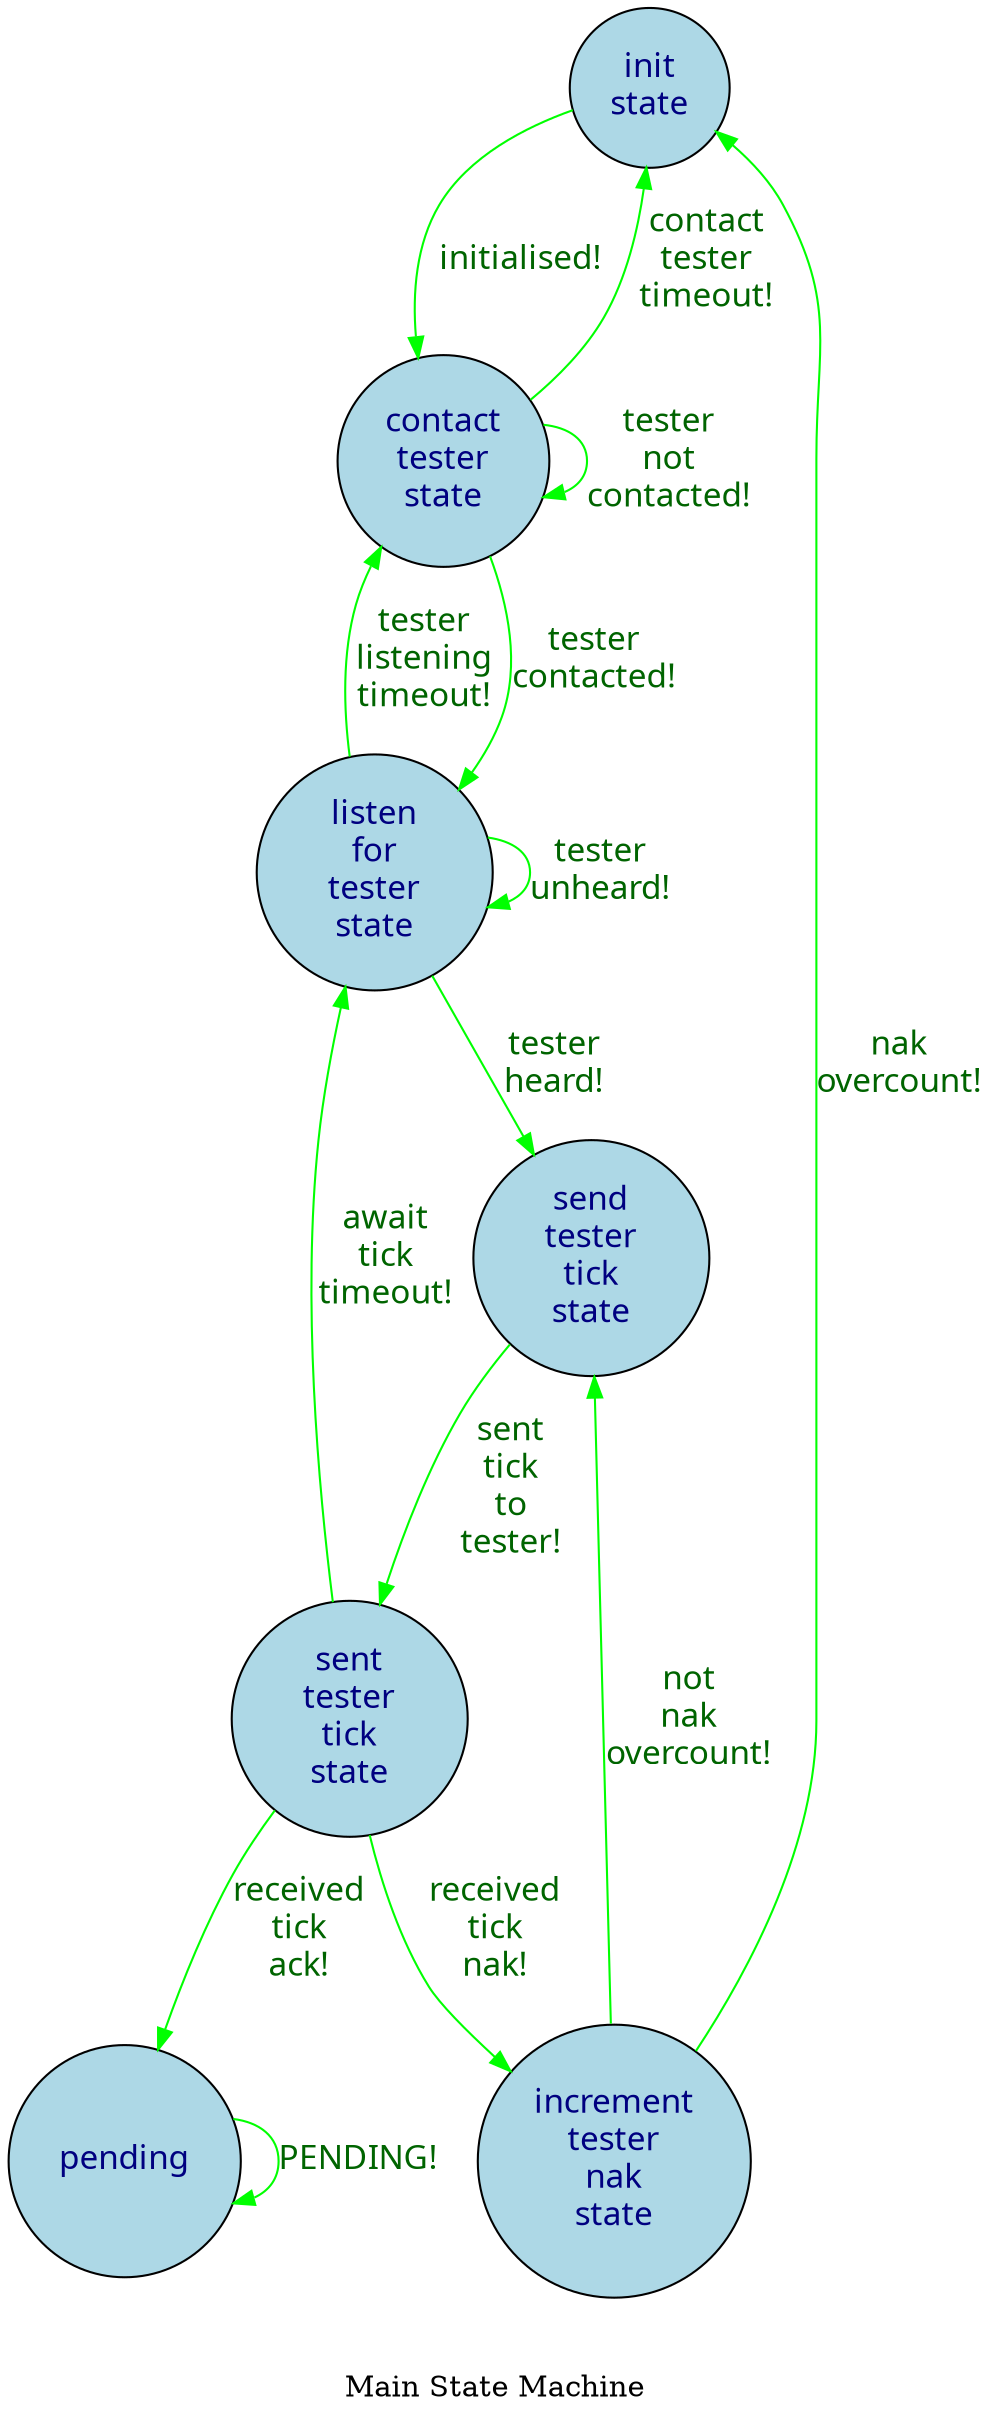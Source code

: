 digraph draw_state_machine {
  graph [bgcolor = white, label = "\n\nMain State Machine", rankdir = "UD"];
  edge [color = green, fontcolor = darkgreen, fontname = "verdana", fontsize = "16", url = "http://google.com"];
  node [color = black, fillcolor = lightblue, fontcolor = navyblue, fontname = "verdana", fontsize = "16", shape = circle, style = filled, url = "http://google.com"];
  init_state [label = "init\nstate"];
  init_state -> contact_tester_state [label = "initialised!"];
  contact_tester_state [label = "contact\ntester\nstate"];
  contact_tester_state -> contact_tester_state [label = "tester\nnot\ncontacted!"];
  contact_tester_state [label = "contact\ntester\nstate"];
  contact_tester_state -> listen_for_tester_state [label = "tester\ncontacted!"];
  contact_tester_state [label = "contact\ntester\nstate"];
  contact_tester_state -> init_state [label = "contact\ntester\ntimeout!"];
  listen_for_tester_state [label = "listen\nfor\ntester\nstate"];
  listen_for_tester_state -> listen_for_tester_state [label = "tester\nunheard!"];
  listen_for_tester_state [label = "listen\nfor\ntester\nstate"];
  listen_for_tester_state -> send_tester_tick_state [label = "tester\nheard!"];
  listen_for_tester_state [label = "listen\nfor\ntester\nstate"];
  listen_for_tester_state -> contact_tester_state [label = "tester\nlistening\ntimeout!"];
  send_tester_tick_state [label = "send\ntester\ntick\nstate"];
  send_tester_tick_state -> sent_tester_tick_state [label = "sent\ntick\nto\ntester!"];
  sent_tester_tick_state [label = "sent\ntester\ntick\nstate"];
  sent_tester_tick_state -> pending [label = "received\ntick\nack!"];
  sent_tester_tick_state [label = "sent\ntester\ntick\nstate"];
  sent_tester_tick_state -> increment_tester_nak_state [label = "received\ntick\nnak!"];
  sent_tester_tick_state [label = "sent\ntester\ntick\nstate"];
  sent_tester_tick_state -> listen_for_tester_state [label = "await\ntick\ntimeout!"];
  increment_tester_nak_state [label = "increment\ntester\nnak\nstate"];
  increment_tester_nak_state -> init_state [label = "nak\novercount!"];
  increment_tester_nak_state [label = "increment\ntester\nnak\nstate"];
  increment_tester_nak_state -> send_tester_tick_state [label = "not\nnak\novercount!"];
  pending [label = "pending"];
  pending -> pending [label = "PENDING!"];
}

